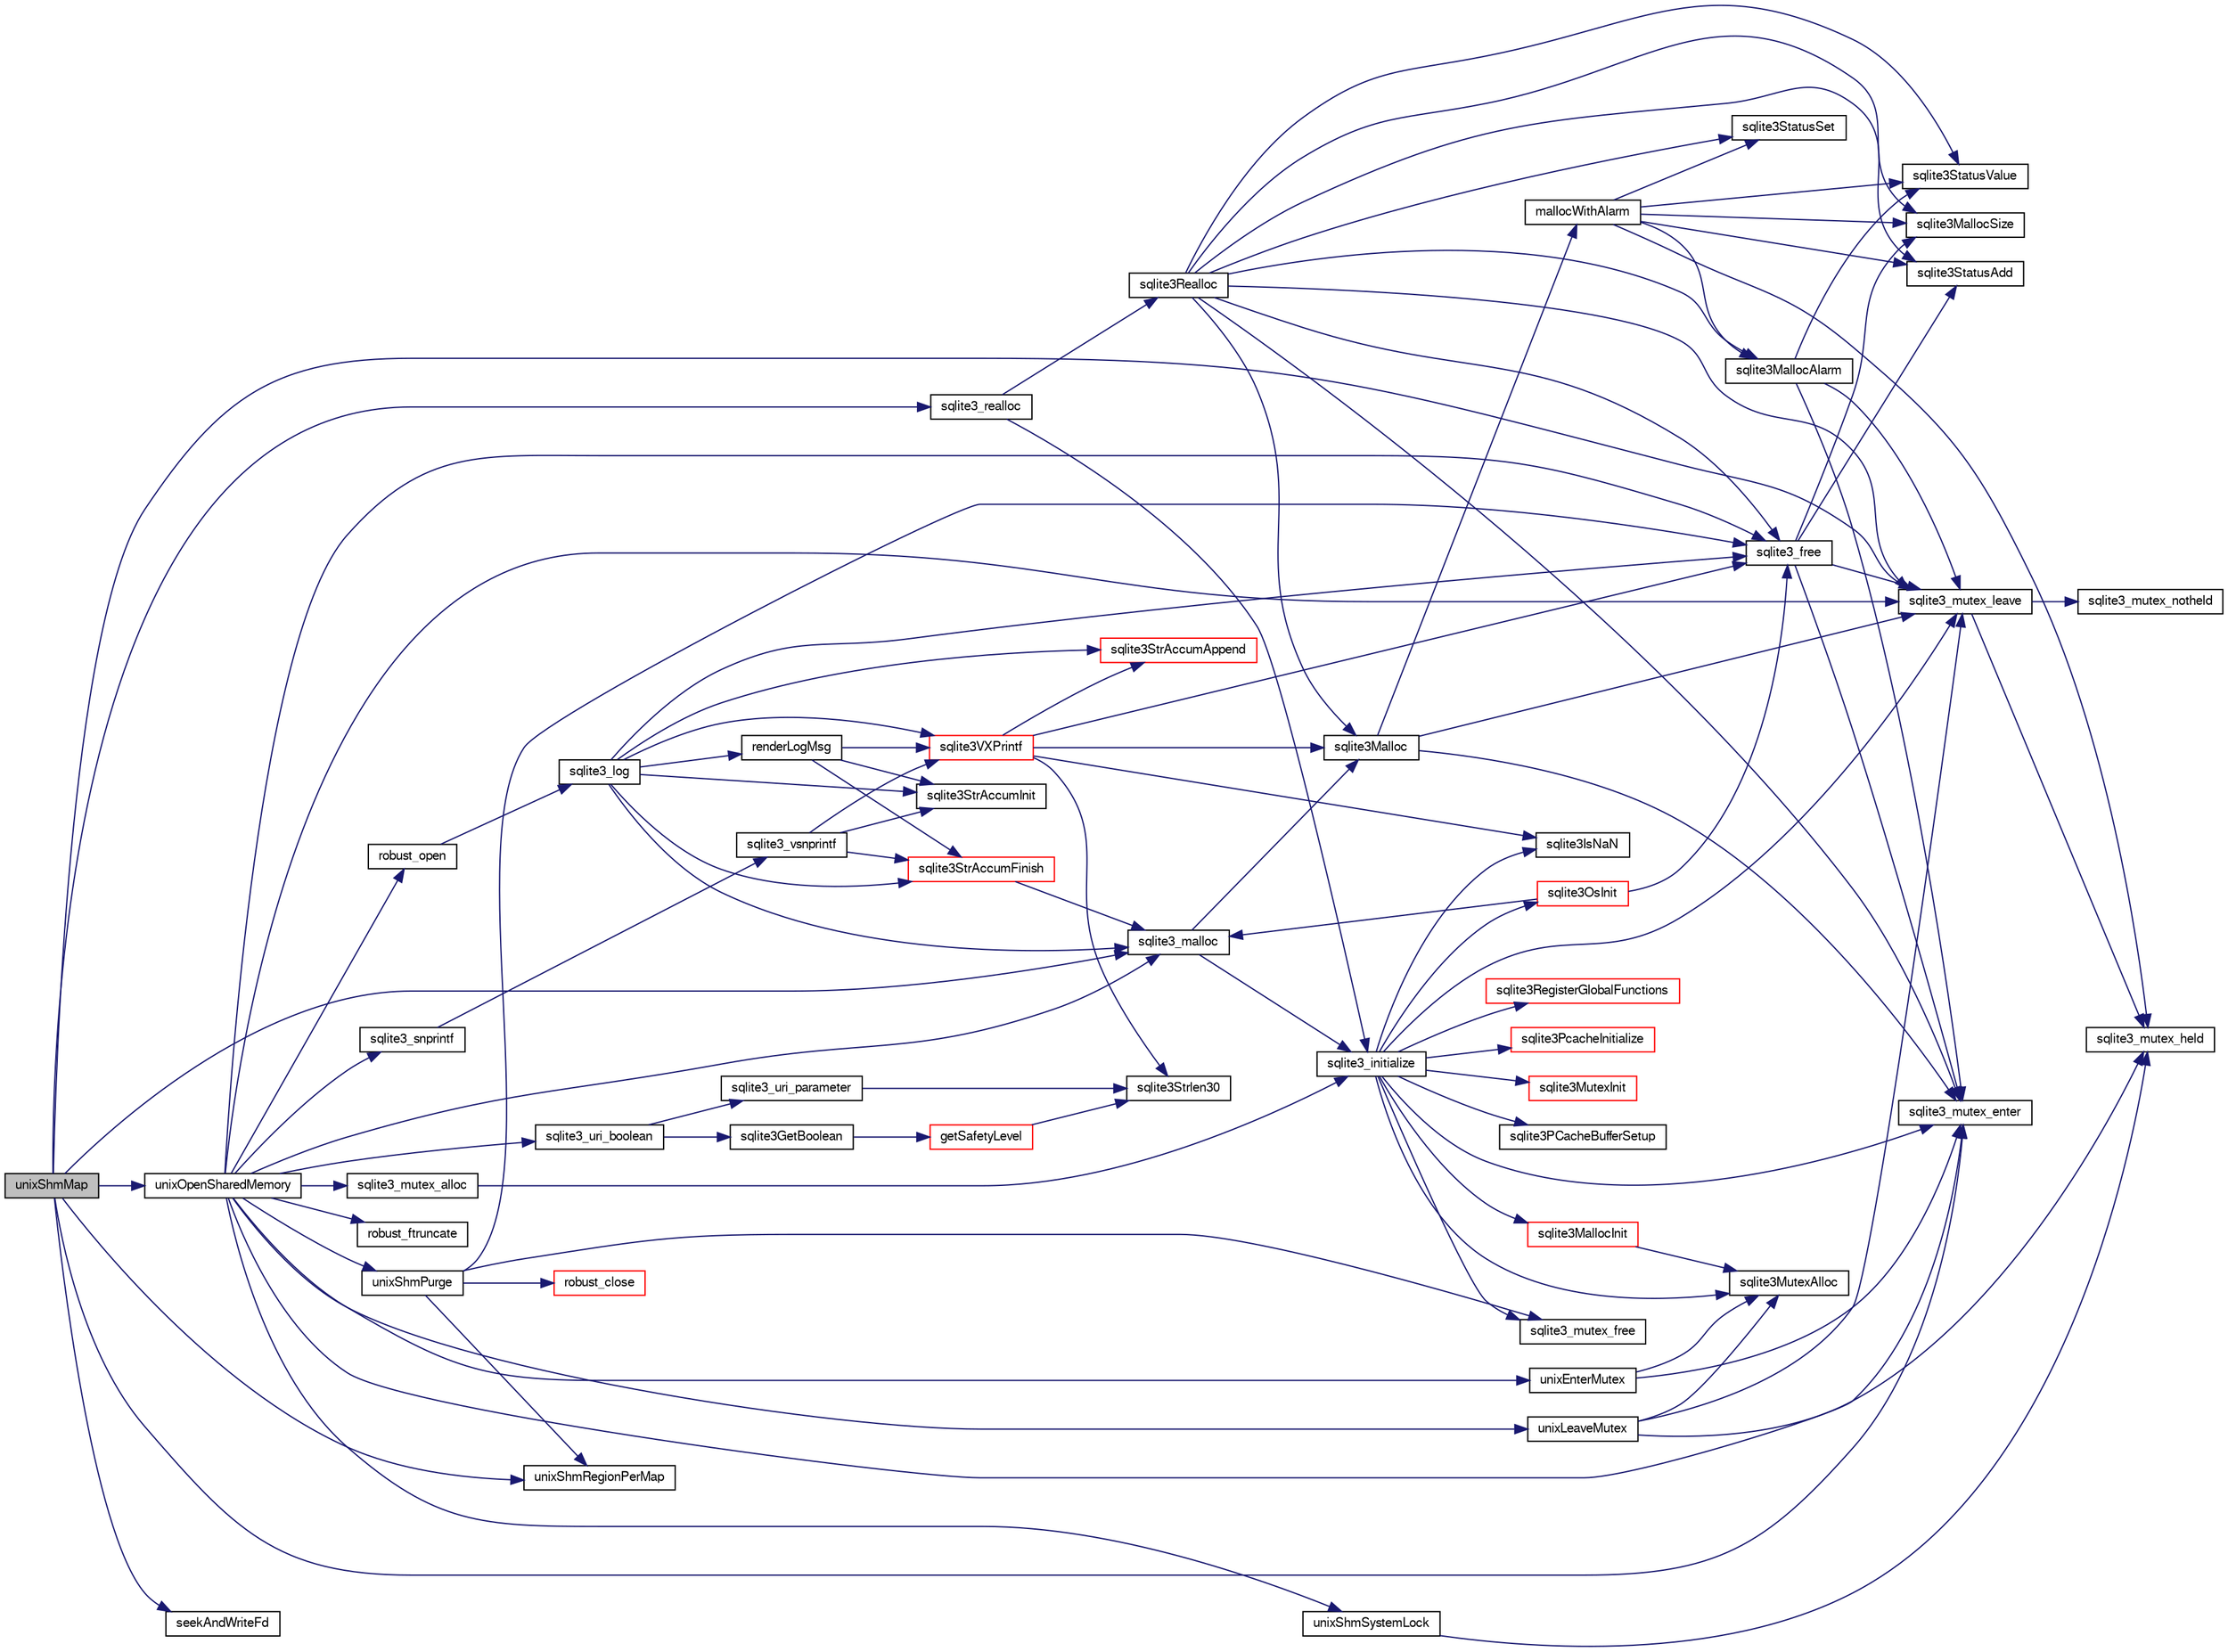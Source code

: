 digraph "unixShmMap"
{
  edge [fontname="FreeSans",fontsize="10",labelfontname="FreeSans",labelfontsize="10"];
  node [fontname="FreeSans",fontsize="10",shape=record];
  rankdir="LR";
  Node848998 [label="unixShmMap",height=0.2,width=0.4,color="black", fillcolor="grey75", style="filled", fontcolor="black"];
  Node848998 -> Node848999 [color="midnightblue",fontsize="10",style="solid",fontname="FreeSans"];
  Node848999 [label="unixShmRegionPerMap",height=0.2,width=0.4,color="black", fillcolor="white", style="filled",URL="$sqlite3_8c.html#af89604ce92869f2e6c771bf2b8bbbf2d"];
  Node848998 -> Node849000 [color="midnightblue",fontsize="10",style="solid",fontname="FreeSans"];
  Node849000 [label="unixOpenSharedMemory",height=0.2,width=0.4,color="black", fillcolor="white", style="filled",URL="$sqlite3_8c.html#a30775afa2e08ca6ddc7853326afed7c7"];
  Node849000 -> Node849001 [color="midnightblue",fontsize="10",style="solid",fontname="FreeSans"];
  Node849001 [label="sqlite3_malloc",height=0.2,width=0.4,color="black", fillcolor="white", style="filled",URL="$sqlite3_8c.html#ac79dba55fc32b6a840cf5a9769bce7cd"];
  Node849001 -> Node849002 [color="midnightblue",fontsize="10",style="solid",fontname="FreeSans"];
  Node849002 [label="sqlite3_initialize",height=0.2,width=0.4,color="black", fillcolor="white", style="filled",URL="$sqlite3_8c.html#ab0c0ee2d5d4cf8b28e9572296a8861df"];
  Node849002 -> Node849003 [color="midnightblue",fontsize="10",style="solid",fontname="FreeSans"];
  Node849003 [label="sqlite3MutexInit",height=0.2,width=0.4,color="red", fillcolor="white", style="filled",URL="$sqlite3_8c.html#a7906afcdd1cdb3d0007eb932398a1158"];
  Node849002 -> Node849033 [color="midnightblue",fontsize="10",style="solid",fontname="FreeSans"];
  Node849033 [label="sqlite3MutexAlloc",height=0.2,width=0.4,color="black", fillcolor="white", style="filled",URL="$sqlite3_8c.html#a0e3f432ee581f6876b590e7ad7e84e19"];
  Node849002 -> Node849010 [color="midnightblue",fontsize="10",style="solid",fontname="FreeSans"];
  Node849010 [label="sqlite3_mutex_enter",height=0.2,width=0.4,color="black", fillcolor="white", style="filled",URL="$sqlite3_8c.html#a1c12cde690bd89f104de5cbad12a6bf5"];
  Node849002 -> Node849034 [color="midnightblue",fontsize="10",style="solid",fontname="FreeSans"];
  Node849034 [label="sqlite3MallocInit",height=0.2,width=0.4,color="red", fillcolor="white", style="filled",URL="$sqlite3_8c.html#a9e06f9e7cad0d83ce80ab493c9533552"];
  Node849034 -> Node849033 [color="midnightblue",fontsize="10",style="solid",fontname="FreeSans"];
  Node849002 -> Node849016 [color="midnightblue",fontsize="10",style="solid",fontname="FreeSans"];
  Node849016 [label="sqlite3_mutex_leave",height=0.2,width=0.4,color="black", fillcolor="white", style="filled",URL="$sqlite3_8c.html#a5838d235601dbd3c1fa993555c6bcc93"];
  Node849016 -> Node849012 [color="midnightblue",fontsize="10",style="solid",fontname="FreeSans"];
  Node849012 [label="sqlite3_mutex_held",height=0.2,width=0.4,color="black", fillcolor="white", style="filled",URL="$sqlite3_8c.html#acf77da68932b6bc163c5e68547ecc3e7"];
  Node849016 -> Node849017 [color="midnightblue",fontsize="10",style="solid",fontname="FreeSans"];
  Node849017 [label="sqlite3_mutex_notheld",height=0.2,width=0.4,color="black", fillcolor="white", style="filled",URL="$sqlite3_8c.html#a83967c837c1c000d3b5adcfaa688f5dc"];
  Node849002 -> Node849128 [color="midnightblue",fontsize="10",style="solid",fontname="FreeSans"];
  Node849128 [label="sqlite3RegisterGlobalFunctions",height=0.2,width=0.4,color="red", fillcolor="white", style="filled",URL="$sqlite3_8c.html#a9f75bd111010f29e1b8d74344473c4ec"];
  Node849002 -> Node849276 [color="midnightblue",fontsize="10",style="solid",fontname="FreeSans"];
  Node849276 [label="sqlite3PcacheInitialize",height=0.2,width=0.4,color="red", fillcolor="white", style="filled",URL="$sqlite3_8c.html#a2902c61ddc88bea002c4d69fe4052b1f"];
  Node849002 -> Node849277 [color="midnightblue",fontsize="10",style="solid",fontname="FreeSans"];
  Node849277 [label="sqlite3OsInit",height=0.2,width=0.4,color="red", fillcolor="white", style="filled",URL="$sqlite3_8c.html#afeaa886fe1ca086a30fd278b1d069762"];
  Node849277 -> Node849001 [color="midnightblue",fontsize="10",style="solid",fontname="FreeSans"];
  Node849277 -> Node849021 [color="midnightblue",fontsize="10",style="solid",fontname="FreeSans"];
  Node849021 [label="sqlite3_free",height=0.2,width=0.4,color="black", fillcolor="white", style="filled",URL="$sqlite3_8c.html#a6552349e36a8a691af5487999ab09519"];
  Node849021 -> Node849010 [color="midnightblue",fontsize="10",style="solid",fontname="FreeSans"];
  Node849021 -> Node849019 [color="midnightblue",fontsize="10",style="solid",fontname="FreeSans"];
  Node849019 [label="sqlite3StatusAdd",height=0.2,width=0.4,color="black", fillcolor="white", style="filled",URL="$sqlite3_8c.html#afa029f93586aeab4cc85360905dae9cd"];
  Node849021 -> Node849018 [color="midnightblue",fontsize="10",style="solid",fontname="FreeSans"];
  Node849018 [label="sqlite3MallocSize",height=0.2,width=0.4,color="black", fillcolor="white", style="filled",URL="$sqlite3_8c.html#acf5d2a5f35270bafb050bd2def576955"];
  Node849021 -> Node849016 [color="midnightblue",fontsize="10",style="solid",fontname="FreeSans"];
  Node849002 -> Node849281 [color="midnightblue",fontsize="10",style="solid",fontname="FreeSans"];
  Node849281 [label="sqlite3PCacheBufferSetup",height=0.2,width=0.4,color="black", fillcolor="white", style="filled",URL="$sqlite3_8c.html#ad18a1eebefdfbc4254f473f7b0101937"];
  Node849002 -> Node849282 [color="midnightblue",fontsize="10",style="solid",fontname="FreeSans"];
  Node849282 [label="sqlite3_mutex_free",height=0.2,width=0.4,color="black", fillcolor="white", style="filled",URL="$sqlite3_8c.html#a2db2e72e08f6873afa9c61b0ec726fec"];
  Node849002 -> Node849065 [color="midnightblue",fontsize="10",style="solid",fontname="FreeSans"];
  Node849065 [label="sqlite3IsNaN",height=0.2,width=0.4,color="black", fillcolor="white", style="filled",URL="$sqlite3_8c.html#aed4d78203877c3486765ccbc7feebb50"];
  Node849001 -> Node849009 [color="midnightblue",fontsize="10",style="solid",fontname="FreeSans"];
  Node849009 [label="sqlite3Malloc",height=0.2,width=0.4,color="black", fillcolor="white", style="filled",URL="$sqlite3_8c.html#a361a2eaa846b1885f123abe46f5d8b2b"];
  Node849009 -> Node849010 [color="midnightblue",fontsize="10",style="solid",fontname="FreeSans"];
  Node849009 -> Node849011 [color="midnightblue",fontsize="10",style="solid",fontname="FreeSans"];
  Node849011 [label="mallocWithAlarm",height=0.2,width=0.4,color="black", fillcolor="white", style="filled",URL="$sqlite3_8c.html#ab070d5cf8e48ec8a6a43cf025d48598b"];
  Node849011 -> Node849012 [color="midnightblue",fontsize="10",style="solid",fontname="FreeSans"];
  Node849011 -> Node849013 [color="midnightblue",fontsize="10",style="solid",fontname="FreeSans"];
  Node849013 [label="sqlite3StatusSet",height=0.2,width=0.4,color="black", fillcolor="white", style="filled",URL="$sqlite3_8c.html#afec7586c01fcb5ea17dc9d7725a589d9"];
  Node849011 -> Node849014 [color="midnightblue",fontsize="10",style="solid",fontname="FreeSans"];
  Node849014 [label="sqlite3StatusValue",height=0.2,width=0.4,color="black", fillcolor="white", style="filled",URL="$sqlite3_8c.html#a30b8ac296c6e200c1fa57708d52c6ef6"];
  Node849011 -> Node849015 [color="midnightblue",fontsize="10",style="solid",fontname="FreeSans"];
  Node849015 [label="sqlite3MallocAlarm",height=0.2,width=0.4,color="black", fillcolor="white", style="filled",URL="$sqlite3_8c.html#ada66988e8471d1198f3219c062377508"];
  Node849015 -> Node849014 [color="midnightblue",fontsize="10",style="solid",fontname="FreeSans"];
  Node849015 -> Node849016 [color="midnightblue",fontsize="10",style="solid",fontname="FreeSans"];
  Node849015 -> Node849010 [color="midnightblue",fontsize="10",style="solid",fontname="FreeSans"];
  Node849011 -> Node849018 [color="midnightblue",fontsize="10",style="solid",fontname="FreeSans"];
  Node849011 -> Node849019 [color="midnightblue",fontsize="10",style="solid",fontname="FreeSans"];
  Node849009 -> Node849016 [color="midnightblue",fontsize="10",style="solid",fontname="FreeSans"];
  Node849000 -> Node849283 [color="midnightblue",fontsize="10",style="solid",fontname="FreeSans"];
  Node849283 [label="unixEnterMutex",height=0.2,width=0.4,color="black", fillcolor="white", style="filled",URL="$sqlite3_8c.html#acd88d7bdc7f79108edc83ac379d3181f"];
  Node849283 -> Node849010 [color="midnightblue",fontsize="10",style="solid",fontname="FreeSans"];
  Node849283 -> Node849033 [color="midnightblue",fontsize="10",style="solid",fontname="FreeSans"];
  Node849000 -> Node849088 [color="midnightblue",fontsize="10",style="solid",fontname="FreeSans"];
  Node849088 [label="sqlite3_snprintf",height=0.2,width=0.4,color="black", fillcolor="white", style="filled",URL="$sqlite3_8c.html#aa2695a752e971577f5784122f2013c40"];
  Node849088 -> Node849089 [color="midnightblue",fontsize="10",style="solid",fontname="FreeSans"];
  Node849089 [label="sqlite3_vsnprintf",height=0.2,width=0.4,color="black", fillcolor="white", style="filled",URL="$sqlite3_8c.html#a0862c03aea71d62847e452aa655add42"];
  Node849089 -> Node849039 [color="midnightblue",fontsize="10",style="solid",fontname="FreeSans"];
  Node849039 [label="sqlite3StrAccumInit",height=0.2,width=0.4,color="black", fillcolor="white", style="filled",URL="$sqlite3_8c.html#aabf95e113b9d54d519cd15a56215f560"];
  Node849089 -> Node849040 [color="midnightblue",fontsize="10",style="solid",fontname="FreeSans"];
  Node849040 [label="sqlite3VXPrintf",height=0.2,width=0.4,color="red", fillcolor="white", style="filled",URL="$sqlite3_8c.html#a63c25806c9bd4a2b76f9a0eb232c6bde"];
  Node849040 -> Node849041 [color="midnightblue",fontsize="10",style="solid",fontname="FreeSans"];
  Node849041 [label="sqlite3StrAccumAppend",height=0.2,width=0.4,color="red", fillcolor="white", style="filled",URL="$sqlite3_8c.html#a56664fa33def33c5a5245b623441d5e0"];
  Node849040 -> Node849009 [color="midnightblue",fontsize="10",style="solid",fontname="FreeSans"];
  Node849040 -> Node849065 [color="midnightblue",fontsize="10",style="solid",fontname="FreeSans"];
  Node849040 -> Node849066 [color="midnightblue",fontsize="10",style="solid",fontname="FreeSans"];
  Node849066 [label="sqlite3Strlen30",height=0.2,width=0.4,color="black", fillcolor="white", style="filled",URL="$sqlite3_8c.html#a3dcd80ba41f1a308193dee74857b62a7"];
  Node849040 -> Node849021 [color="midnightblue",fontsize="10",style="solid",fontname="FreeSans"];
  Node849089 -> Node849090 [color="midnightblue",fontsize="10",style="solid",fontname="FreeSans"];
  Node849090 [label="sqlite3StrAccumFinish",height=0.2,width=0.4,color="red", fillcolor="white", style="filled",URL="$sqlite3_8c.html#adb7f26b10ac1b847db6f000ef4c2e2ba"];
  Node849090 -> Node849001 [color="midnightblue",fontsize="10",style="solid",fontname="FreeSans"];
  Node849000 -> Node849102 [color="midnightblue",fontsize="10",style="solid",fontname="FreeSans"];
  Node849102 [label="sqlite3_mutex_alloc",height=0.2,width=0.4,color="black", fillcolor="white", style="filled",URL="$sqlite3_8c.html#a8901f723153246da34f86e0844cbadaa"];
  Node849102 -> Node849002 [color="midnightblue",fontsize="10",style="solid",fontname="FreeSans"];
  Node849000 -> Node849284 [color="midnightblue",fontsize="10",style="solid",fontname="FreeSans"];
  Node849284 [label="sqlite3_uri_boolean",height=0.2,width=0.4,color="black", fillcolor="white", style="filled",URL="$sqlite3_8c.html#a1124cc9034bdbc616bb6d54455a4110f"];
  Node849284 -> Node849285 [color="midnightblue",fontsize="10",style="solid",fontname="FreeSans"];
  Node849285 [label="sqlite3_uri_parameter",height=0.2,width=0.4,color="black", fillcolor="white", style="filled",URL="$sqlite3_8c.html#ac458a31f6d1ac77f3458747610fb05a0"];
  Node849285 -> Node849066 [color="midnightblue",fontsize="10",style="solid",fontname="FreeSans"];
  Node849284 -> Node849286 [color="midnightblue",fontsize="10",style="solid",fontname="FreeSans"];
  Node849286 [label="sqlite3GetBoolean",height=0.2,width=0.4,color="black", fillcolor="white", style="filled",URL="$sqlite3_8c.html#ab0af800844fea07eb392dfcabd9b8b27"];
  Node849286 -> Node849287 [color="midnightblue",fontsize="10",style="solid",fontname="FreeSans"];
  Node849287 [label="getSafetyLevel",height=0.2,width=0.4,color="red", fillcolor="white", style="filled",URL="$sqlite3_8c.html#af9872d15b4c16938e89be4066ec1c590"];
  Node849287 -> Node849066 [color="midnightblue",fontsize="10",style="solid",fontname="FreeSans"];
  Node849000 -> Node849291 [color="midnightblue",fontsize="10",style="solid",fontname="FreeSans"];
  Node849291 [label="robust_open",height=0.2,width=0.4,color="black", fillcolor="white", style="filled",URL="$sqlite3_8c.html#a0eb989e531821c6a1deb85a3ba0021c0"];
  Node849291 -> Node849037 [color="midnightblue",fontsize="10",style="solid",fontname="FreeSans"];
  Node849037 [label="sqlite3_log",height=0.2,width=0.4,color="black", fillcolor="white", style="filled",URL="$sqlite3_8c.html#a298c9699bf9c143662c6b1fec4b2dc3b"];
  Node849037 -> Node849038 [color="midnightblue",fontsize="10",style="solid",fontname="FreeSans"];
  Node849038 [label="renderLogMsg",height=0.2,width=0.4,color="black", fillcolor="white", style="filled",URL="$sqlite3_8c.html#a7a02b43ce0a27bb52085c7f446d115af"];
  Node849038 -> Node849039 [color="midnightblue",fontsize="10",style="solid",fontname="FreeSans"];
  Node849038 -> Node849040 [color="midnightblue",fontsize="10",style="solid",fontname="FreeSans"];
  Node849038 -> Node849090 [color="midnightblue",fontsize="10",style="solid",fontname="FreeSans"];
  Node849037 -> Node849039 [color="midnightblue",fontsize="10",style="solid",fontname="FreeSans"];
  Node849037 -> Node849040 [color="midnightblue",fontsize="10",style="solid",fontname="FreeSans"];
  Node849037 -> Node849090 [color="midnightblue",fontsize="10",style="solid",fontname="FreeSans"];
  Node849037 -> Node849001 [color="midnightblue",fontsize="10",style="solid",fontname="FreeSans"];
  Node849037 -> Node849021 [color="midnightblue",fontsize="10",style="solid",fontname="FreeSans"];
  Node849037 -> Node849041 [color="midnightblue",fontsize="10",style="solid",fontname="FreeSans"];
  Node849000 -> Node849292 [color="midnightblue",fontsize="10",style="solid",fontname="FreeSans"];
  Node849292 [label="unixShmSystemLock",height=0.2,width=0.4,color="black", fillcolor="white", style="filled",URL="$sqlite3_8c.html#a01b83082580fe542416b9250be3b5591"];
  Node849292 -> Node849012 [color="midnightblue",fontsize="10",style="solid",fontname="FreeSans"];
  Node849000 -> Node849293 [color="midnightblue",fontsize="10",style="solid",fontname="FreeSans"];
  Node849293 [label="robust_ftruncate",height=0.2,width=0.4,color="black", fillcolor="white", style="filled",URL="$sqlite3_8c.html#a06b890498ad27dd838ec6f17f3dfa5c2"];
  Node849000 -> Node849294 [color="midnightblue",fontsize="10",style="solid",fontname="FreeSans"];
  Node849294 [label="unixLeaveMutex",height=0.2,width=0.4,color="black", fillcolor="white", style="filled",URL="$sqlite3_8c.html#acd189e7befeaa8d370808bcb6c22f339"];
  Node849294 -> Node849016 [color="midnightblue",fontsize="10",style="solid",fontname="FreeSans"];
  Node849294 -> Node849033 [color="midnightblue",fontsize="10",style="solid",fontname="FreeSans"];
  Node849294 -> Node849012 [color="midnightblue",fontsize="10",style="solid",fontname="FreeSans"];
  Node849000 -> Node849010 [color="midnightblue",fontsize="10",style="solid",fontname="FreeSans"];
  Node849000 -> Node849016 [color="midnightblue",fontsize="10",style="solid",fontname="FreeSans"];
  Node849000 -> Node849295 [color="midnightblue",fontsize="10",style="solid",fontname="FreeSans"];
  Node849295 [label="unixShmPurge",height=0.2,width=0.4,color="black", fillcolor="white", style="filled",URL="$sqlite3_8c.html#a89b00f37b59738ab669aa66f70f5962b"];
  Node849295 -> Node848999 [color="midnightblue",fontsize="10",style="solid",fontname="FreeSans"];
  Node849295 -> Node849282 [color="midnightblue",fontsize="10",style="solid",fontname="FreeSans"];
  Node849295 -> Node849021 [color="midnightblue",fontsize="10",style="solid",fontname="FreeSans"];
  Node849295 -> Node849296 [color="midnightblue",fontsize="10",style="solid",fontname="FreeSans"];
  Node849296 [label="robust_close",height=0.2,width=0.4,color="red", fillcolor="white", style="filled",URL="$sqlite3_8c.html#abc25d22670649c241bee8c46921988ab"];
  Node849000 -> Node849021 [color="midnightblue",fontsize="10",style="solid",fontname="FreeSans"];
  Node848998 -> Node849010 [color="midnightblue",fontsize="10",style="solid",fontname="FreeSans"];
  Node848998 -> Node849298 [color="midnightblue",fontsize="10",style="solid",fontname="FreeSans"];
  Node849298 [label="seekAndWriteFd",height=0.2,width=0.4,color="black", fillcolor="white", style="filled",URL="$sqlite3_8c.html#a895b2d10c731bd0795d183c55e703602"];
  Node848998 -> Node849054 [color="midnightblue",fontsize="10",style="solid",fontname="FreeSans"];
  Node849054 [label="sqlite3_realloc",height=0.2,width=0.4,color="black", fillcolor="white", style="filled",URL="$sqlite3_8c.html#a822d9e42f6ab4b2ec803f311aeb9618d"];
  Node849054 -> Node849002 [color="midnightblue",fontsize="10",style="solid",fontname="FreeSans"];
  Node849054 -> Node849053 [color="midnightblue",fontsize="10",style="solid",fontname="FreeSans"];
  Node849053 [label="sqlite3Realloc",height=0.2,width=0.4,color="black", fillcolor="white", style="filled",URL="$sqlite3_8c.html#ad53aefdfc088f622e23ffe838201fe22"];
  Node849053 -> Node849009 [color="midnightblue",fontsize="10",style="solid",fontname="FreeSans"];
  Node849053 -> Node849021 [color="midnightblue",fontsize="10",style="solid",fontname="FreeSans"];
  Node849053 -> Node849018 [color="midnightblue",fontsize="10",style="solid",fontname="FreeSans"];
  Node849053 -> Node849010 [color="midnightblue",fontsize="10",style="solid",fontname="FreeSans"];
  Node849053 -> Node849013 [color="midnightblue",fontsize="10",style="solid",fontname="FreeSans"];
  Node849053 -> Node849014 [color="midnightblue",fontsize="10",style="solid",fontname="FreeSans"];
  Node849053 -> Node849015 [color="midnightblue",fontsize="10",style="solid",fontname="FreeSans"];
  Node849053 -> Node849019 [color="midnightblue",fontsize="10",style="solid",fontname="FreeSans"];
  Node849053 -> Node849016 [color="midnightblue",fontsize="10",style="solid",fontname="FreeSans"];
  Node848998 -> Node849001 [color="midnightblue",fontsize="10",style="solid",fontname="FreeSans"];
  Node848998 -> Node849016 [color="midnightblue",fontsize="10",style="solid",fontname="FreeSans"];
}

